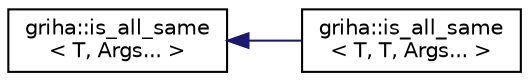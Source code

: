 digraph "Graphical Class Hierarchy"
{
  edge [fontname="Helvetica",fontsize="10",labelfontname="Helvetica",labelfontsize="10"];
  node [fontname="Helvetica",fontsize="10",shape=record];
  rankdir="LR";
  Node1 [label="griha::is_all_same\l\< T, Args... \>",height=0.2,width=0.4,color="black", fillcolor="white", style="filled",URL="$structgriha_1_1is__all__same.html"];
  Node1 -> Node2 [dir="back",color="midnightblue",fontsize="10",style="solid",fontname="Helvetica"];
  Node2 [label="griha::is_all_same\l\< T, T, Args... \>",height=0.2,width=0.4,color="black", fillcolor="white", style="filled",URL="$structgriha_1_1is__all__same_3_01_t_00_01_t_00_01_args_8_8_8_01_4.html"];
}
